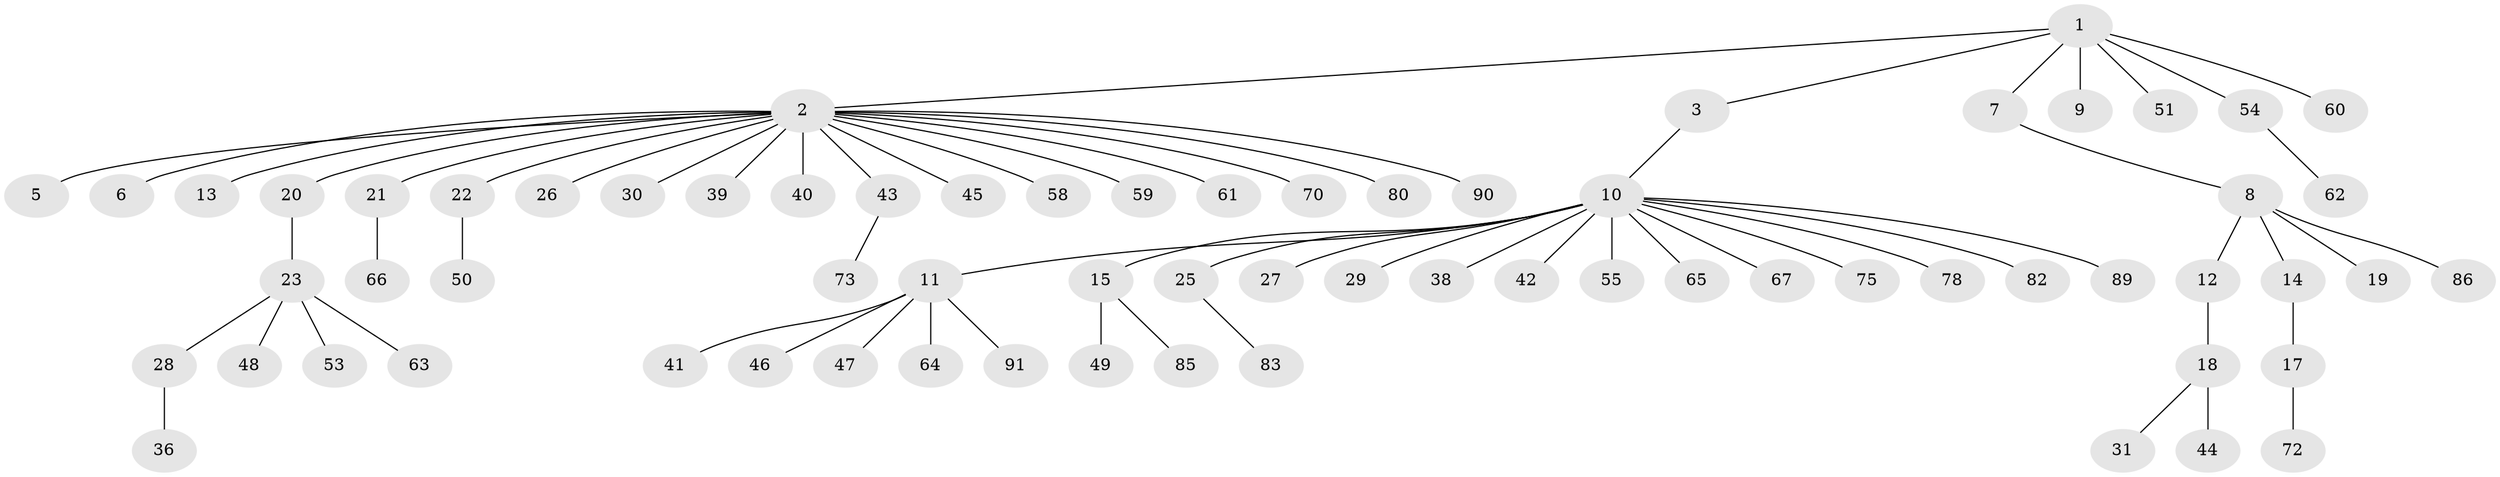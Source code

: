 // Generated by graph-tools (version 1.1) at 2025/23/03/03/25 07:23:50]
// undirected, 69 vertices, 68 edges
graph export_dot {
graph [start="1"]
  node [color=gray90,style=filled];
  1 [super="+52"];
  2 [super="+4"];
  3 [super="+69"];
  5;
  6;
  7;
  8 [super="+16"];
  9 [super="+34"];
  10 [super="+35"];
  11 [super="+68"];
  12;
  13 [super="+32"];
  14;
  15;
  17 [super="+74"];
  18 [super="+76"];
  19;
  20 [super="+56"];
  21 [super="+37"];
  22 [super="+33"];
  23 [super="+24"];
  25 [super="+84"];
  26;
  27;
  28;
  29 [super="+79"];
  30 [super="+57"];
  31;
  36;
  38;
  39;
  40;
  41;
  42;
  43 [super="+92"];
  44;
  45;
  46;
  47;
  48;
  49 [super="+81"];
  50;
  51;
  53;
  54 [super="+77"];
  55;
  58;
  59;
  60;
  61;
  62;
  63;
  64;
  65;
  66;
  67;
  70 [super="+71"];
  72 [super="+88"];
  73;
  75;
  78;
  80;
  82;
  83;
  85 [super="+87"];
  86;
  89;
  90;
  91;
  1 -- 2;
  1 -- 3;
  1 -- 7;
  1 -- 9;
  1 -- 51;
  1 -- 54;
  1 -- 60;
  2 -- 5;
  2 -- 13;
  2 -- 20;
  2 -- 21;
  2 -- 22;
  2 -- 30;
  2 -- 39;
  2 -- 40;
  2 -- 45;
  2 -- 58;
  2 -- 80;
  2 -- 90;
  2 -- 6;
  2 -- 70;
  2 -- 59;
  2 -- 26;
  2 -- 43;
  2 -- 61;
  3 -- 10;
  7 -- 8;
  8 -- 12;
  8 -- 14;
  8 -- 19;
  8 -- 86;
  10 -- 11;
  10 -- 15;
  10 -- 25;
  10 -- 27;
  10 -- 29;
  10 -- 38;
  10 -- 42;
  10 -- 55;
  10 -- 65;
  10 -- 67;
  10 -- 75;
  10 -- 78;
  10 -- 82;
  10 -- 89;
  11 -- 41;
  11 -- 46;
  11 -- 47;
  11 -- 64;
  11 -- 91;
  12 -- 18;
  14 -- 17;
  15 -- 49;
  15 -- 85;
  17 -- 72;
  18 -- 31;
  18 -- 44;
  20 -- 23;
  21 -- 66;
  22 -- 50;
  23 -- 28;
  23 -- 48;
  23 -- 63;
  23 -- 53;
  25 -- 83;
  28 -- 36;
  43 -- 73;
  54 -- 62;
}
